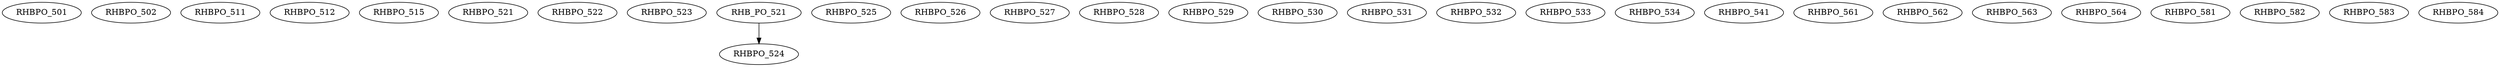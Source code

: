 digraph G {
    RHBPO_501;
    RHBPO_502;
    RHBPO_511;
    RHBPO_512;
    RHBPO_515;
    RHBPO_521;
    RHBPO_522;
    RHBPO_523;
    edge [color=black];
    RHB_PO_521 -> RHBPO_524;
    RHBPO_525;
    RHBPO_526;
    RHBPO_527;
    RHBPO_528;
    RHBPO_529;
    RHBPO_530;
    RHBPO_531;
    RHBPO_532;
    RHBPO_533;
    RHBPO_534;
    RHBPO_541;
    RHBPO_561;
    RHBPO_562;
    RHBPO_563;
    RHBPO_564;
    RHBPO_581;
    RHBPO_582;
    RHBPO_583;
    RHBPO_584;
}
